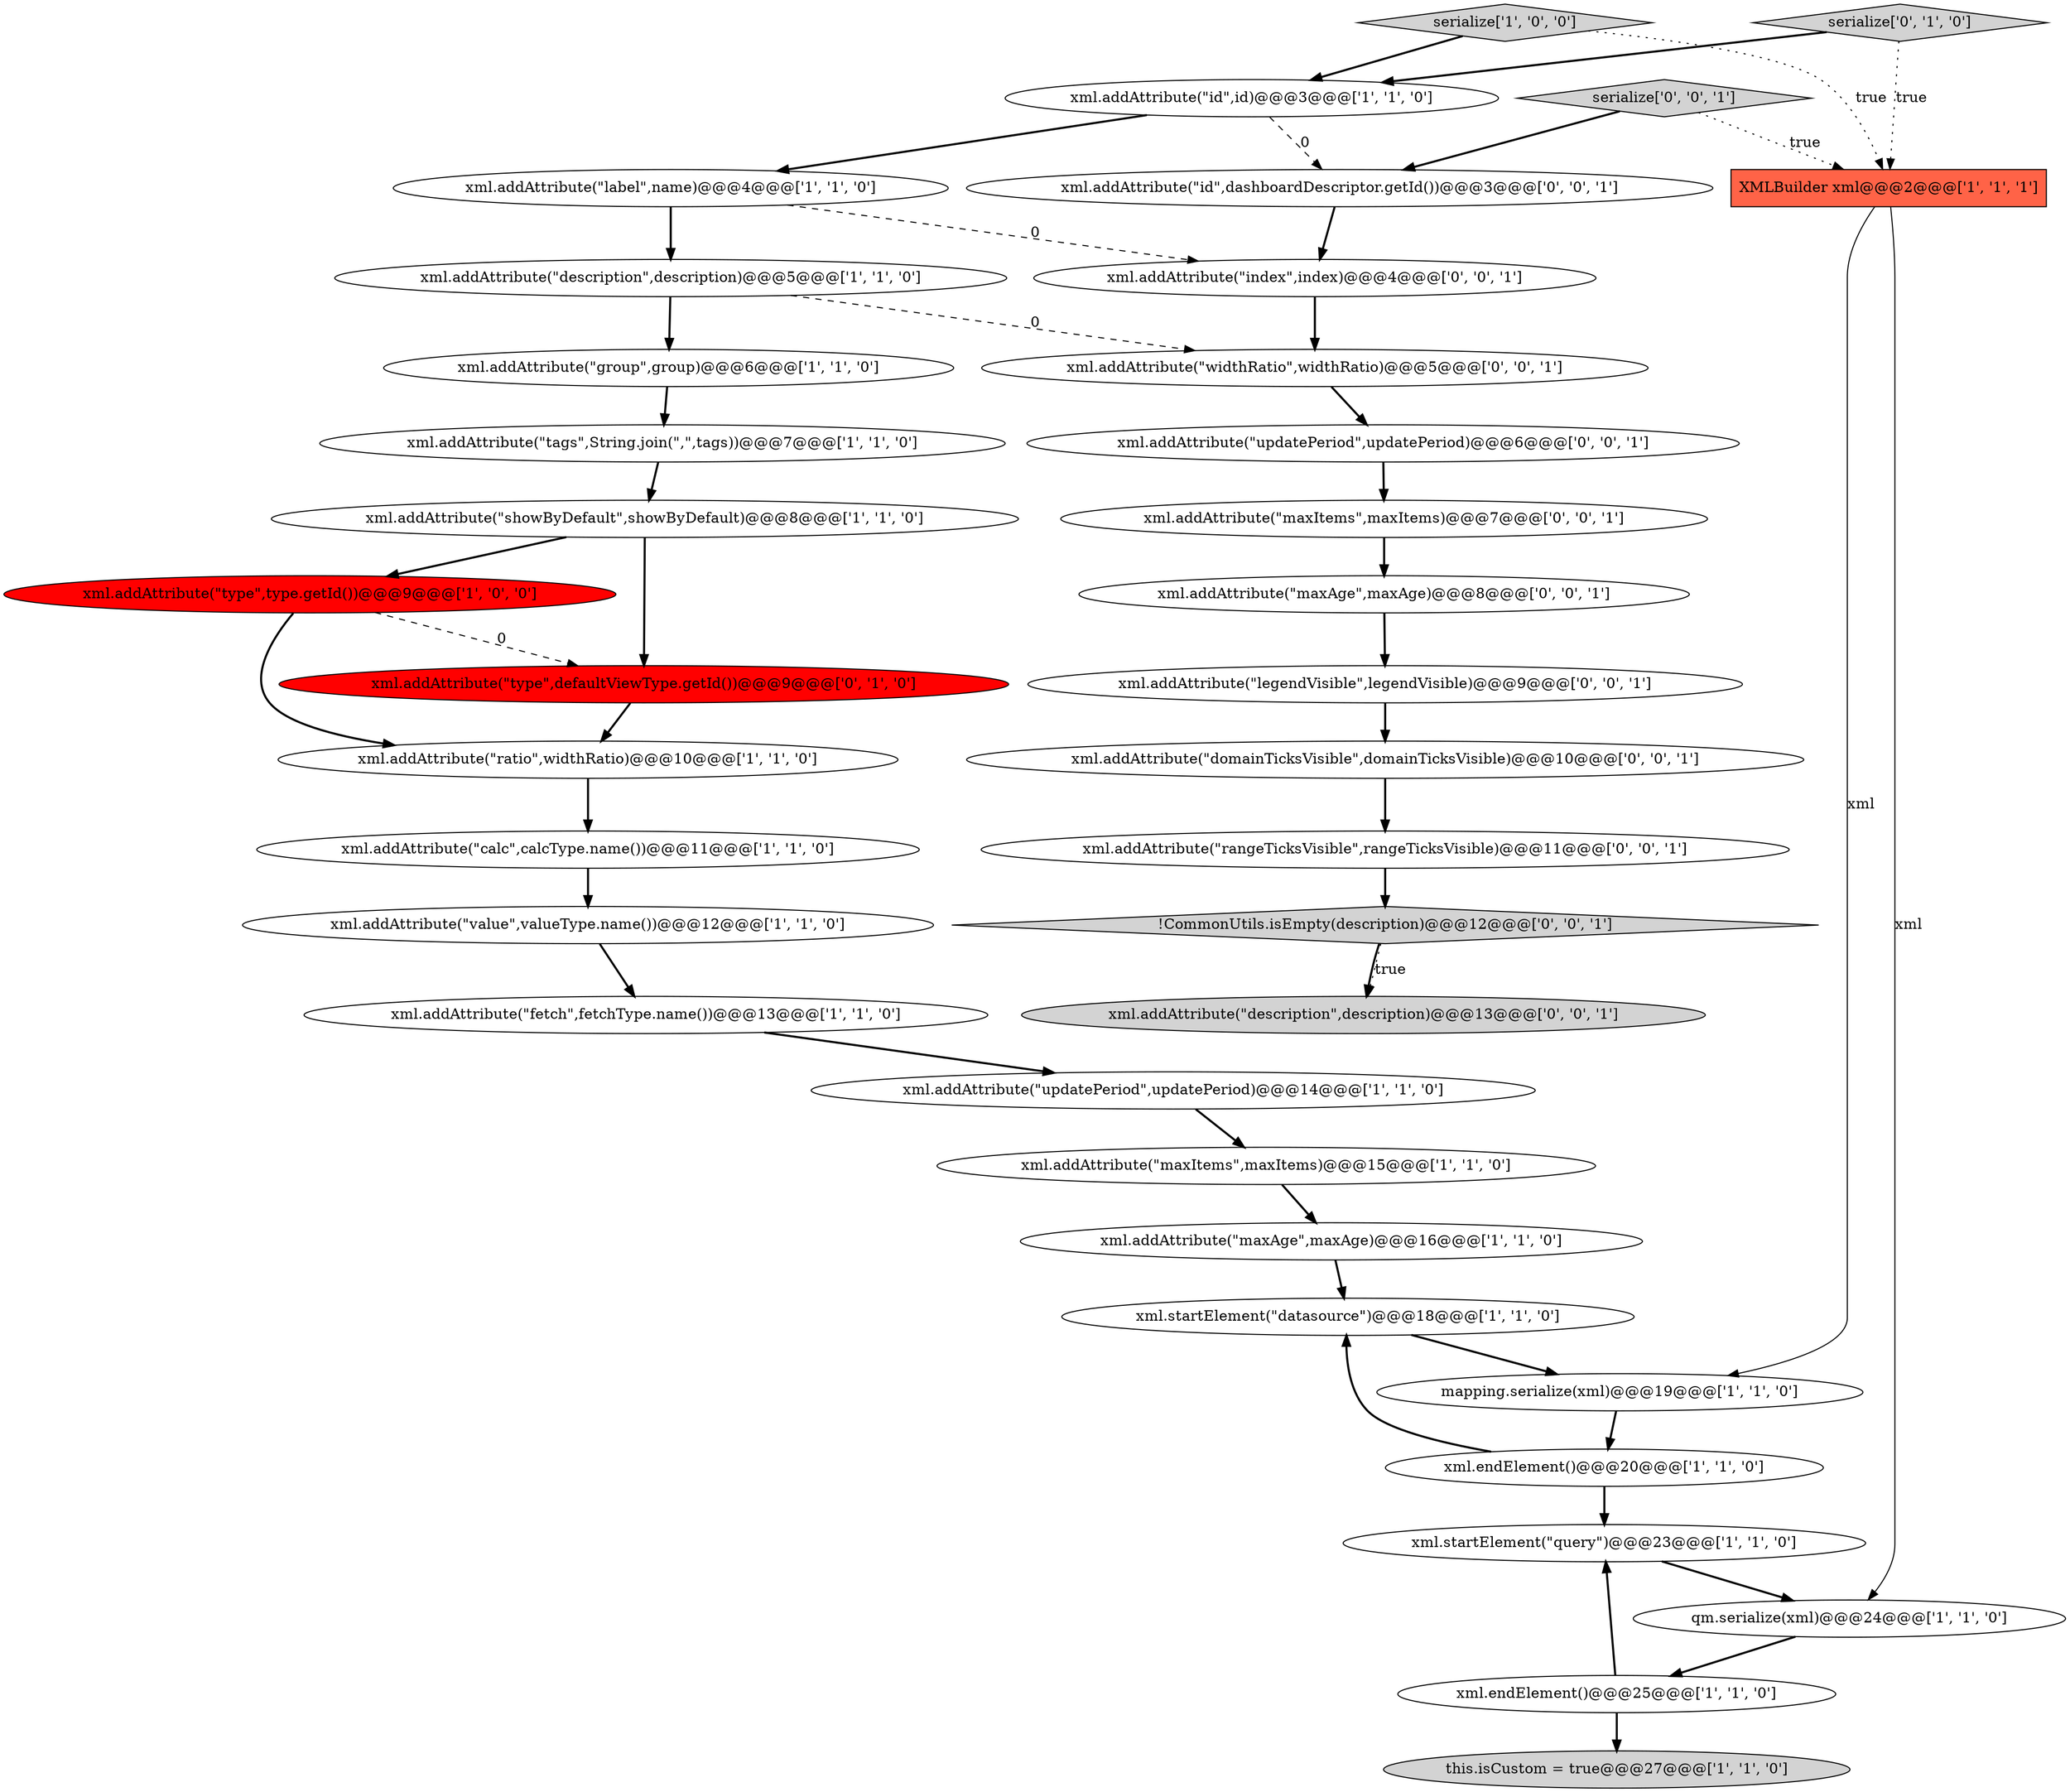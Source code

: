 digraph {
16 [style = filled, label = "xml.addAttribute(\"label\",name)@@@4@@@['1', '1', '0']", fillcolor = white, shape = ellipse image = "AAA0AAABBB1BBB"];
4 [style = filled, label = "XMLBuilder xml@@@2@@@['1', '1', '1']", fillcolor = tomato, shape = box image = "AAA0AAABBB1BBB"];
20 [style = filled, label = "xml.addAttribute(\"type\",type.getId())@@@9@@@['1', '0', '0']", fillcolor = red, shape = ellipse image = "AAA1AAABBB1BBB"];
35 [style = filled, label = "xml.addAttribute(\"rangeTicksVisible\",rangeTicksVisible)@@@11@@@['0', '0', '1']", fillcolor = white, shape = ellipse image = "AAA0AAABBB3BBB"];
11 [style = filled, label = "xml.addAttribute(\"ratio\",widthRatio)@@@10@@@['1', '1', '0']", fillcolor = white, shape = ellipse image = "AAA0AAABBB1BBB"];
7 [style = filled, label = "xml.addAttribute(\"description\",description)@@@5@@@['1', '1', '0']", fillcolor = white, shape = ellipse image = "AAA0AAABBB1BBB"];
19 [style = filled, label = "qm.serialize(xml)@@@24@@@['1', '1', '0']", fillcolor = white, shape = ellipse image = "AAA0AAABBB1BBB"];
15 [style = filled, label = "serialize['1', '0', '0']", fillcolor = lightgray, shape = diamond image = "AAA0AAABBB1BBB"];
2 [style = filled, label = "xml.addAttribute(\"updatePeriod\",updatePeriod)@@@14@@@['1', '1', '0']", fillcolor = white, shape = ellipse image = "AAA0AAABBB1BBB"];
33 [style = filled, label = "xml.addAttribute(\"maxAge\",maxAge)@@@8@@@['0', '0', '1']", fillcolor = white, shape = ellipse image = "AAA0AAABBB3BBB"];
18 [style = filled, label = "xml.addAttribute(\"calc\",calcType.name())@@@11@@@['1', '1', '0']", fillcolor = white, shape = ellipse image = "AAA0AAABBB1BBB"];
17 [style = filled, label = "xml.addAttribute(\"group\",group)@@@6@@@['1', '1', '0']", fillcolor = white, shape = ellipse image = "AAA0AAABBB1BBB"];
32 [style = filled, label = "xml.addAttribute(\"maxItems\",maxItems)@@@7@@@['0', '0', '1']", fillcolor = white, shape = ellipse image = "AAA0AAABBB3BBB"];
23 [style = filled, label = "xml.addAttribute(\"type\",defaultViewType.getId())@@@9@@@['0', '1', '0']", fillcolor = red, shape = ellipse image = "AAA1AAABBB2BBB"];
25 [style = filled, label = "xml.addAttribute(\"widthRatio\",widthRatio)@@@5@@@['0', '0', '1']", fillcolor = white, shape = ellipse image = "AAA0AAABBB3BBB"];
34 [style = filled, label = "serialize['0', '0', '1']", fillcolor = lightgray, shape = diamond image = "AAA0AAABBB3BBB"];
24 [style = filled, label = "serialize['0', '1', '0']", fillcolor = lightgray, shape = diamond image = "AAA0AAABBB2BBB"];
27 [style = filled, label = "!CommonUtils.isEmpty(description)@@@12@@@['0', '0', '1']", fillcolor = lightgray, shape = diamond image = "AAA0AAABBB3BBB"];
22 [style = filled, label = "xml.addAttribute(\"value\",valueType.name())@@@12@@@['1', '1', '0']", fillcolor = white, shape = ellipse image = "AAA0AAABBB1BBB"];
26 [style = filled, label = "xml.addAttribute(\"legendVisible\",legendVisible)@@@9@@@['0', '0', '1']", fillcolor = white, shape = ellipse image = "AAA0AAABBB3BBB"];
8 [style = filled, label = "xml.addAttribute(\"tags\",String.join(\",\",tags))@@@7@@@['1', '1', '0']", fillcolor = white, shape = ellipse image = "AAA0AAABBB1BBB"];
31 [style = filled, label = "xml.addAttribute(\"index\",index)@@@4@@@['0', '0', '1']", fillcolor = white, shape = ellipse image = "AAA0AAABBB3BBB"];
36 [style = filled, label = "xml.addAttribute(\"updatePeriod\",updatePeriod)@@@6@@@['0', '0', '1']", fillcolor = white, shape = ellipse image = "AAA0AAABBB3BBB"];
10 [style = filled, label = "xml.addAttribute(\"maxAge\",maxAge)@@@16@@@['1', '1', '0']", fillcolor = white, shape = ellipse image = "AAA0AAABBB1BBB"];
21 [style = filled, label = "xml.startElement(\"datasource\")@@@18@@@['1', '1', '0']", fillcolor = white, shape = ellipse image = "AAA0AAABBB1BBB"];
29 [style = filled, label = "xml.addAttribute(\"id\",dashboardDescriptor.getId())@@@3@@@['0', '0', '1']", fillcolor = white, shape = ellipse image = "AAA0AAABBB3BBB"];
14 [style = filled, label = "xml.addAttribute(\"fetch\",fetchType.name())@@@13@@@['1', '1', '0']", fillcolor = white, shape = ellipse image = "AAA0AAABBB1BBB"];
6 [style = filled, label = "xml.endElement()@@@25@@@['1', '1', '0']", fillcolor = white, shape = ellipse image = "AAA0AAABBB1BBB"];
13 [style = filled, label = "this.isCustom = true@@@27@@@['1', '1', '0']", fillcolor = lightgray, shape = ellipse image = "AAA0AAABBB1BBB"];
12 [style = filled, label = "xml.startElement(\"query\")@@@23@@@['1', '1', '0']", fillcolor = white, shape = ellipse image = "AAA0AAABBB1BBB"];
0 [style = filled, label = "mapping.serialize(xml)@@@19@@@['1', '1', '0']", fillcolor = white, shape = ellipse image = "AAA0AAABBB1BBB"];
9 [style = filled, label = "xml.addAttribute(\"showByDefault\",showByDefault)@@@8@@@['1', '1', '0']", fillcolor = white, shape = ellipse image = "AAA0AAABBB1BBB"];
30 [style = filled, label = "xml.addAttribute(\"description\",description)@@@13@@@['0', '0', '1']", fillcolor = lightgray, shape = ellipse image = "AAA0AAABBB3BBB"];
5 [style = filled, label = "xml.addAttribute(\"maxItems\",maxItems)@@@15@@@['1', '1', '0']", fillcolor = white, shape = ellipse image = "AAA0AAABBB1BBB"];
3 [style = filled, label = "xml.endElement()@@@20@@@['1', '1', '0']", fillcolor = white, shape = ellipse image = "AAA0AAABBB1BBB"];
28 [style = filled, label = "xml.addAttribute(\"domainTicksVisible\",domainTicksVisible)@@@10@@@['0', '0', '1']", fillcolor = white, shape = ellipse image = "AAA0AAABBB3BBB"];
1 [style = filled, label = "xml.addAttribute(\"id\",id)@@@3@@@['1', '1', '0']", fillcolor = white, shape = ellipse image = "AAA0AAABBB1BBB"];
0->3 [style = bold, label=""];
17->8 [style = bold, label=""];
5->10 [style = bold, label=""];
34->29 [style = bold, label=""];
4->0 [style = solid, label="xml"];
35->27 [style = bold, label=""];
31->25 [style = bold, label=""];
7->17 [style = bold, label=""];
4->19 [style = solid, label="xml"];
21->0 [style = bold, label=""];
16->31 [style = dashed, label="0"];
25->36 [style = bold, label=""];
24->4 [style = dotted, label="true"];
27->30 [style = bold, label=""];
29->31 [style = bold, label=""];
16->7 [style = bold, label=""];
1->29 [style = dashed, label="0"];
36->32 [style = bold, label=""];
9->20 [style = bold, label=""];
10->21 [style = bold, label=""];
3->12 [style = bold, label=""];
19->6 [style = bold, label=""];
32->33 [style = bold, label=""];
11->18 [style = bold, label=""];
15->4 [style = dotted, label="true"];
33->26 [style = bold, label=""];
9->23 [style = bold, label=""];
27->30 [style = dotted, label="true"];
28->35 [style = bold, label=""];
18->22 [style = bold, label=""];
1->16 [style = bold, label=""];
6->13 [style = bold, label=""];
34->4 [style = dotted, label="true"];
8->9 [style = bold, label=""];
20->23 [style = dashed, label="0"];
7->25 [style = dashed, label="0"];
3->21 [style = bold, label=""];
14->2 [style = bold, label=""];
26->28 [style = bold, label=""];
24->1 [style = bold, label=""];
23->11 [style = bold, label=""];
22->14 [style = bold, label=""];
12->19 [style = bold, label=""];
2->5 [style = bold, label=""];
20->11 [style = bold, label=""];
15->1 [style = bold, label=""];
6->12 [style = bold, label=""];
}

